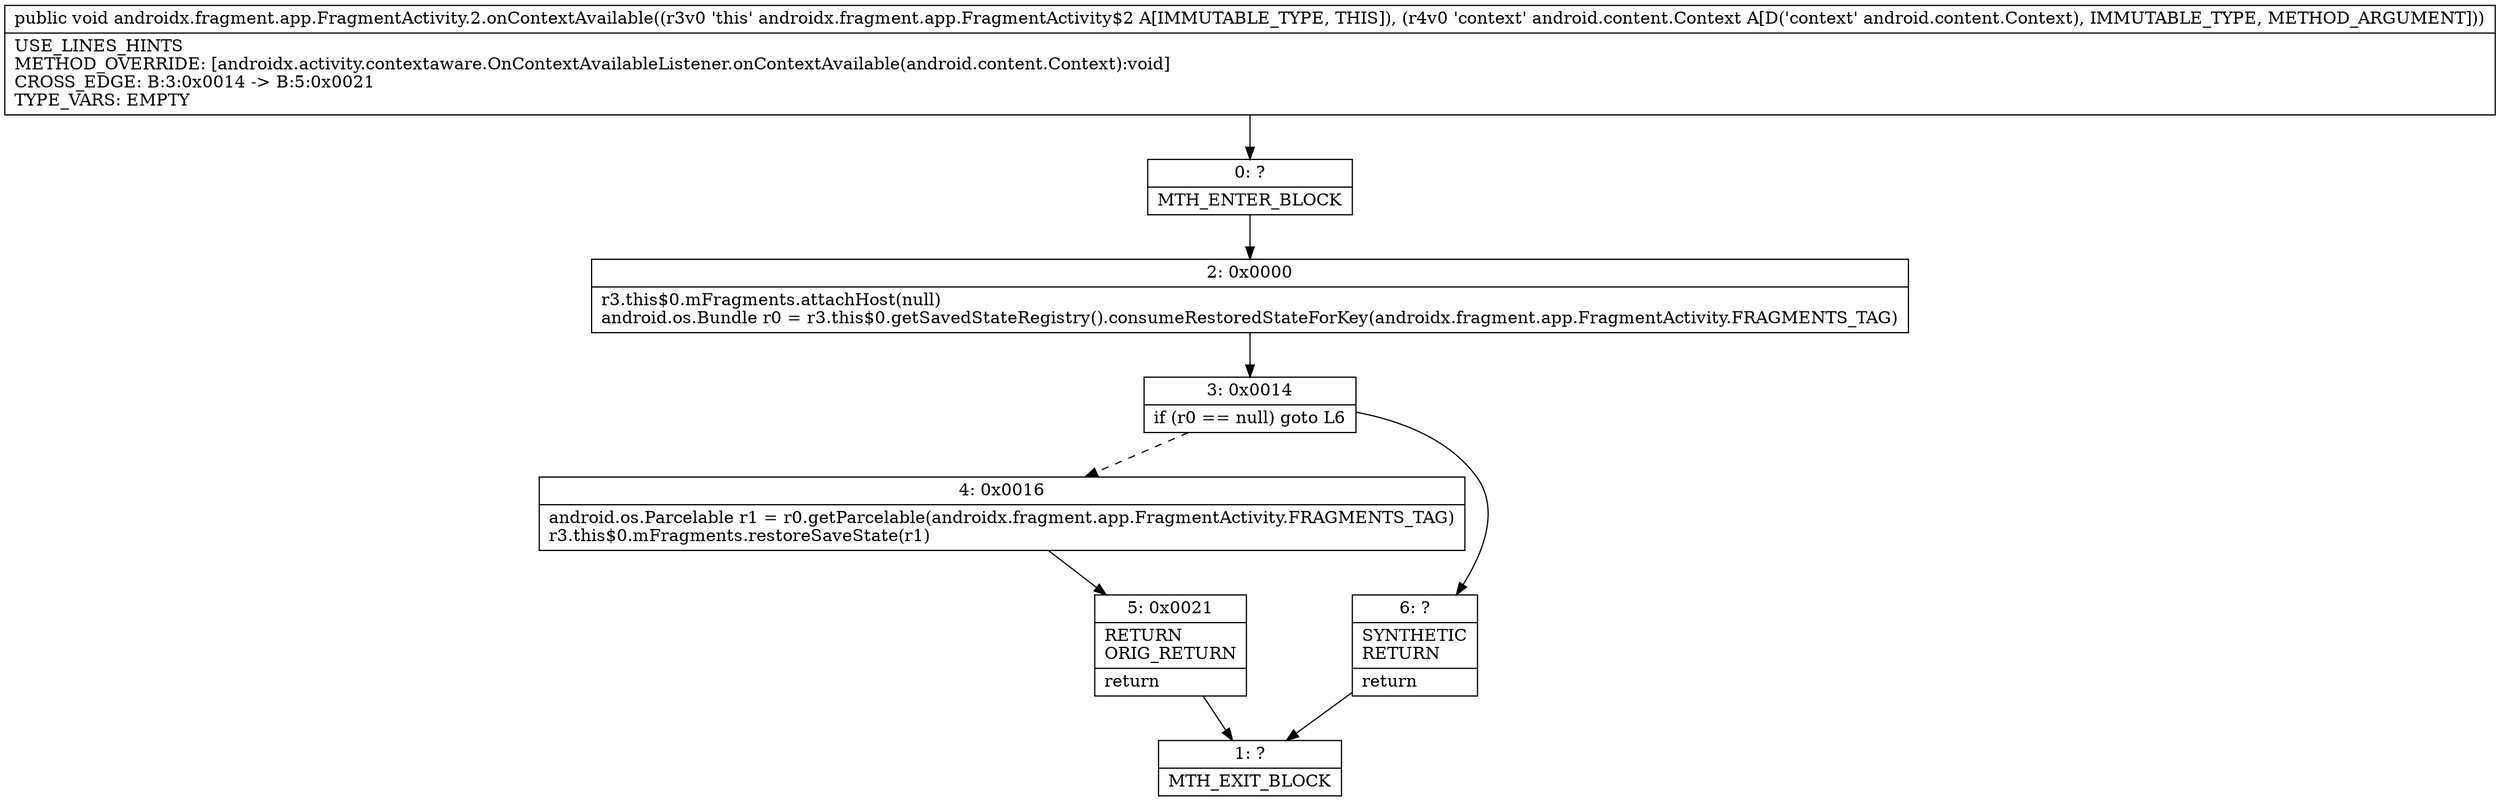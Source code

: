 digraph "CFG forandroidx.fragment.app.FragmentActivity.2.onContextAvailable(Landroid\/content\/Context;)V" {
Node_0 [shape=record,label="{0\:\ ?|MTH_ENTER_BLOCK\l}"];
Node_2 [shape=record,label="{2\:\ 0x0000|r3.this$0.mFragments.attachHost(null)\landroid.os.Bundle r0 = r3.this$0.getSavedStateRegistry().consumeRestoredStateForKey(androidx.fragment.app.FragmentActivity.FRAGMENTS_TAG)\l}"];
Node_3 [shape=record,label="{3\:\ 0x0014|if (r0 == null) goto L6\l}"];
Node_4 [shape=record,label="{4\:\ 0x0016|android.os.Parcelable r1 = r0.getParcelable(androidx.fragment.app.FragmentActivity.FRAGMENTS_TAG)\lr3.this$0.mFragments.restoreSaveState(r1)\l}"];
Node_5 [shape=record,label="{5\:\ 0x0021|RETURN\lORIG_RETURN\l|return\l}"];
Node_1 [shape=record,label="{1\:\ ?|MTH_EXIT_BLOCK\l}"];
Node_6 [shape=record,label="{6\:\ ?|SYNTHETIC\lRETURN\l|return\l}"];
MethodNode[shape=record,label="{public void androidx.fragment.app.FragmentActivity.2.onContextAvailable((r3v0 'this' androidx.fragment.app.FragmentActivity$2 A[IMMUTABLE_TYPE, THIS]), (r4v0 'context' android.content.Context A[D('context' android.content.Context), IMMUTABLE_TYPE, METHOD_ARGUMENT]))  | USE_LINES_HINTS\lMETHOD_OVERRIDE: [androidx.activity.contextaware.OnContextAvailableListener.onContextAvailable(android.content.Context):void]\lCROSS_EDGE: B:3:0x0014 \-\> B:5:0x0021\lTYPE_VARS: EMPTY\l}"];
MethodNode -> Node_0;Node_0 -> Node_2;
Node_2 -> Node_3;
Node_3 -> Node_4[style=dashed];
Node_3 -> Node_6;
Node_4 -> Node_5;
Node_5 -> Node_1;
Node_6 -> Node_1;
}

